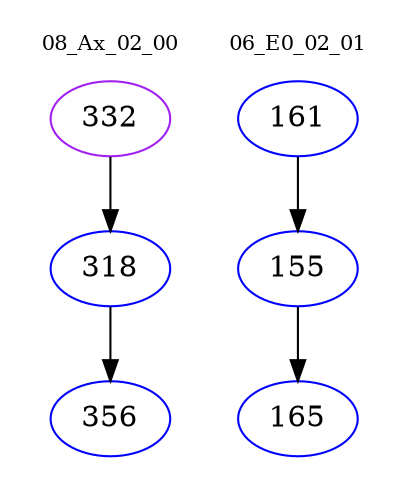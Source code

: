 digraph{
subgraph cluster_0 {
color = white
label = "08_Ax_02_00";
fontsize=10;
T0_332 [label="332", color="purple"]
T0_332 -> T0_318 [color="black"]
T0_318 [label="318", color="blue"]
T0_318 -> T0_356 [color="black"]
T0_356 [label="356", color="blue"]
}
subgraph cluster_1 {
color = white
label = "06_E0_02_01";
fontsize=10;
T1_161 [label="161", color="blue"]
T1_161 -> T1_155 [color="black"]
T1_155 [label="155", color="blue"]
T1_155 -> T1_165 [color="black"]
T1_165 [label="165", color="blue"]
}
}
